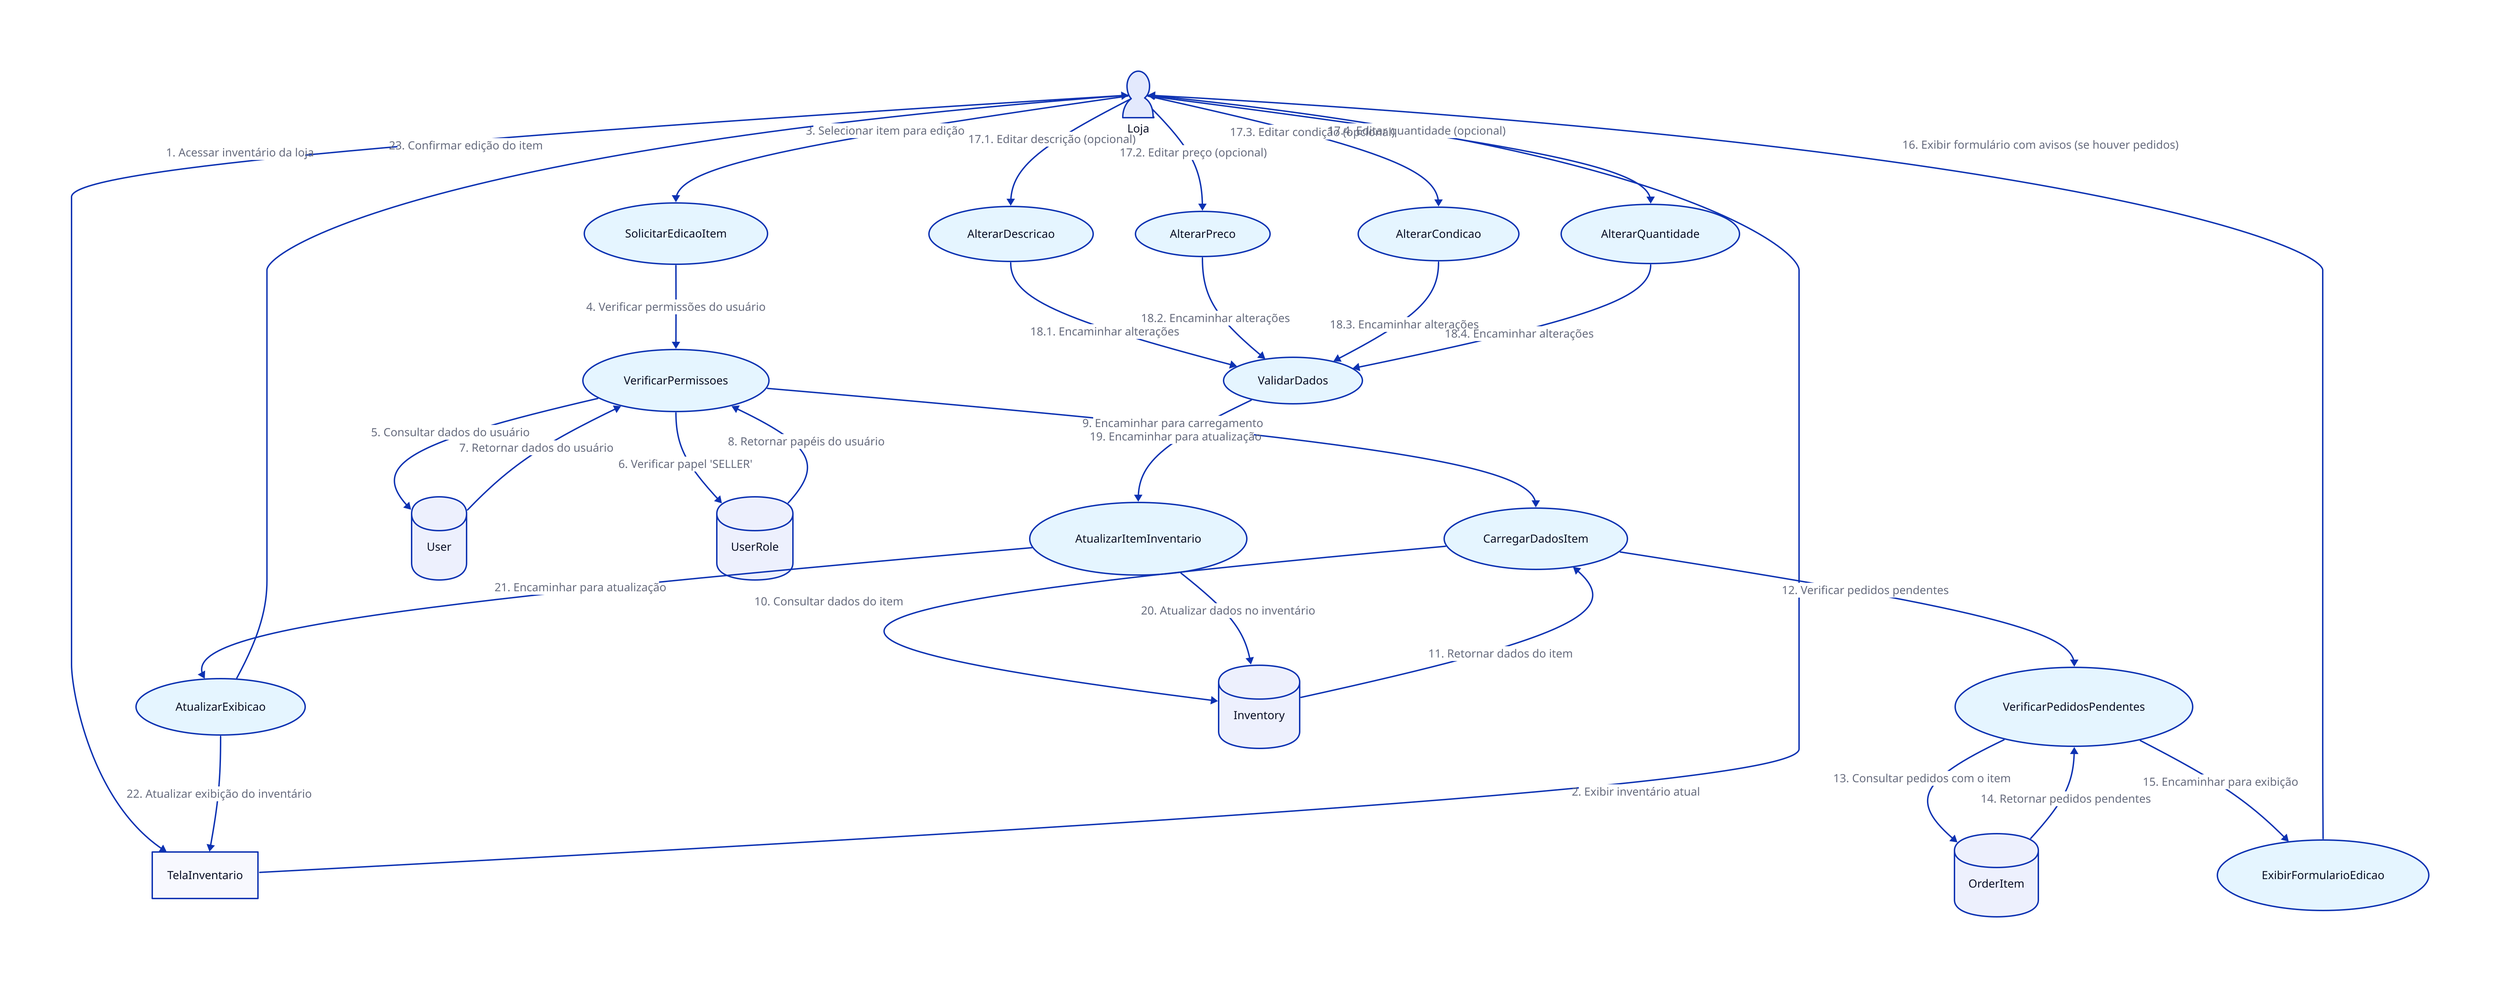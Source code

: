 Loja: {
  shape: person
}

TelaInventario: {
  shape: rectangle
}

SolicitarEdicaoItem: {
  shape: oval
  style.fill: "#E5F5FF"
}

VerificarPermissoes: {
  shape: oval
  style.fill: "#E5F5FF"
}

CarregarDadosItem: {
  shape: oval
  style.fill: "#E5F5FF"
}

ExibirFormularioEdicao: {
  shape: oval
  style.fill: "#E5F5FF"
}

AlterarDescricao: {
  shape: oval
  style.fill: "#E5F5FF"
}

AlterarPreco: {
  shape: oval
  style.fill: "#E5F5FF"
}

AlterarCondicao: {
  shape: oval
  style.fill: "#E5F5FF"
}

AlterarQuantidade: {
  shape: oval
  style.fill: "#E5F5FF"
}

ValidarDados: {
  shape: oval
  style.fill: "#E5F5FF"
}

AtualizarItemInventario: {
  shape: oval
  style.fill: "#E5F5FF"
}

AtualizarExibicao: {
  shape: oval
  style.fill: "#E5F5FF"
}

VerificarPedidosPendentes: {
  shape: oval
  style.fill: "#E5F5FF"
}

User: {
  shape: cylinder
}

UserRole: {
  shape: cylinder
}

Inventory: {
  shape: cylinder
}

OrderItem: {
  shape: cylinder
}

Loja -> TelaInventario: "1. Acessar inventário da loja"
TelaInventario -> Loja: "2. Exibir inventário atual"
Loja -> SolicitarEdicaoItem: "3. Selecionar item para edição"
SolicitarEdicaoItem -> VerificarPermissoes: "4. Verificar permissões do usuário"
VerificarPermissoes -> User: "5. Consultar dados do usuário"
VerificarPermissoes -> UserRole: "6. Verificar papel 'SELLER'"
User -> VerificarPermissoes: "7. Retornar dados do usuário"
UserRole -> VerificarPermissoes: "8. Retornar papéis do usuário"
VerificarPermissoes -> CarregarDadosItem: "9. Encaminhar para carregamento"
CarregarDadosItem -> Inventory: "10. Consultar dados do item"
Inventory -> CarregarDadosItem: "11. Retornar dados do item"
CarregarDadosItem -> VerificarPedidosPendentes: "12. Verificar pedidos pendentes"
VerificarPedidosPendentes -> OrderItem: "13. Consultar pedidos com o item"
OrderItem -> VerificarPedidosPendentes: "14. Retornar pedidos pendentes"
VerificarPedidosPendentes -> ExibirFormularioEdicao: "15. Encaminhar para exibição"
ExibirFormularioEdicao -> Loja: "16. Exibir formulário com avisos (se houver pedidos)"
Loja -> AlterarDescricao: "17.1. Editar descrição (opcional)"
Loja -> AlterarPreco: "17.2. Editar preço (opcional)"
Loja -> AlterarCondicao: "17.3. Editar condição (opcional)"
Loja -> AlterarQuantidade: "17.4. Editar quantidade (opcional)"
AlterarDescricao -> ValidarDados: "18.1. Encaminhar alterações"
AlterarPreco -> ValidarDados: "18.2. Encaminhar alterações"
AlterarCondicao -> ValidarDados: "18.3. Encaminhar alterações"
AlterarQuantidade -> ValidarDados: "18.4. Encaminhar alterações"
ValidarDados -> AtualizarItemInventario: "19. Encaminhar para atualização"
AtualizarItemInventario -> Inventory: "20. Atualizar dados no inventário"
AtualizarItemInventario -> AtualizarExibicao: "21. Encaminhar para atualização"
AtualizarExibicao -> TelaInventario: "22. Atualizar exibição do inventário"
AtualizarExibicao -> Loja: "23. Confirmar edição do item"
